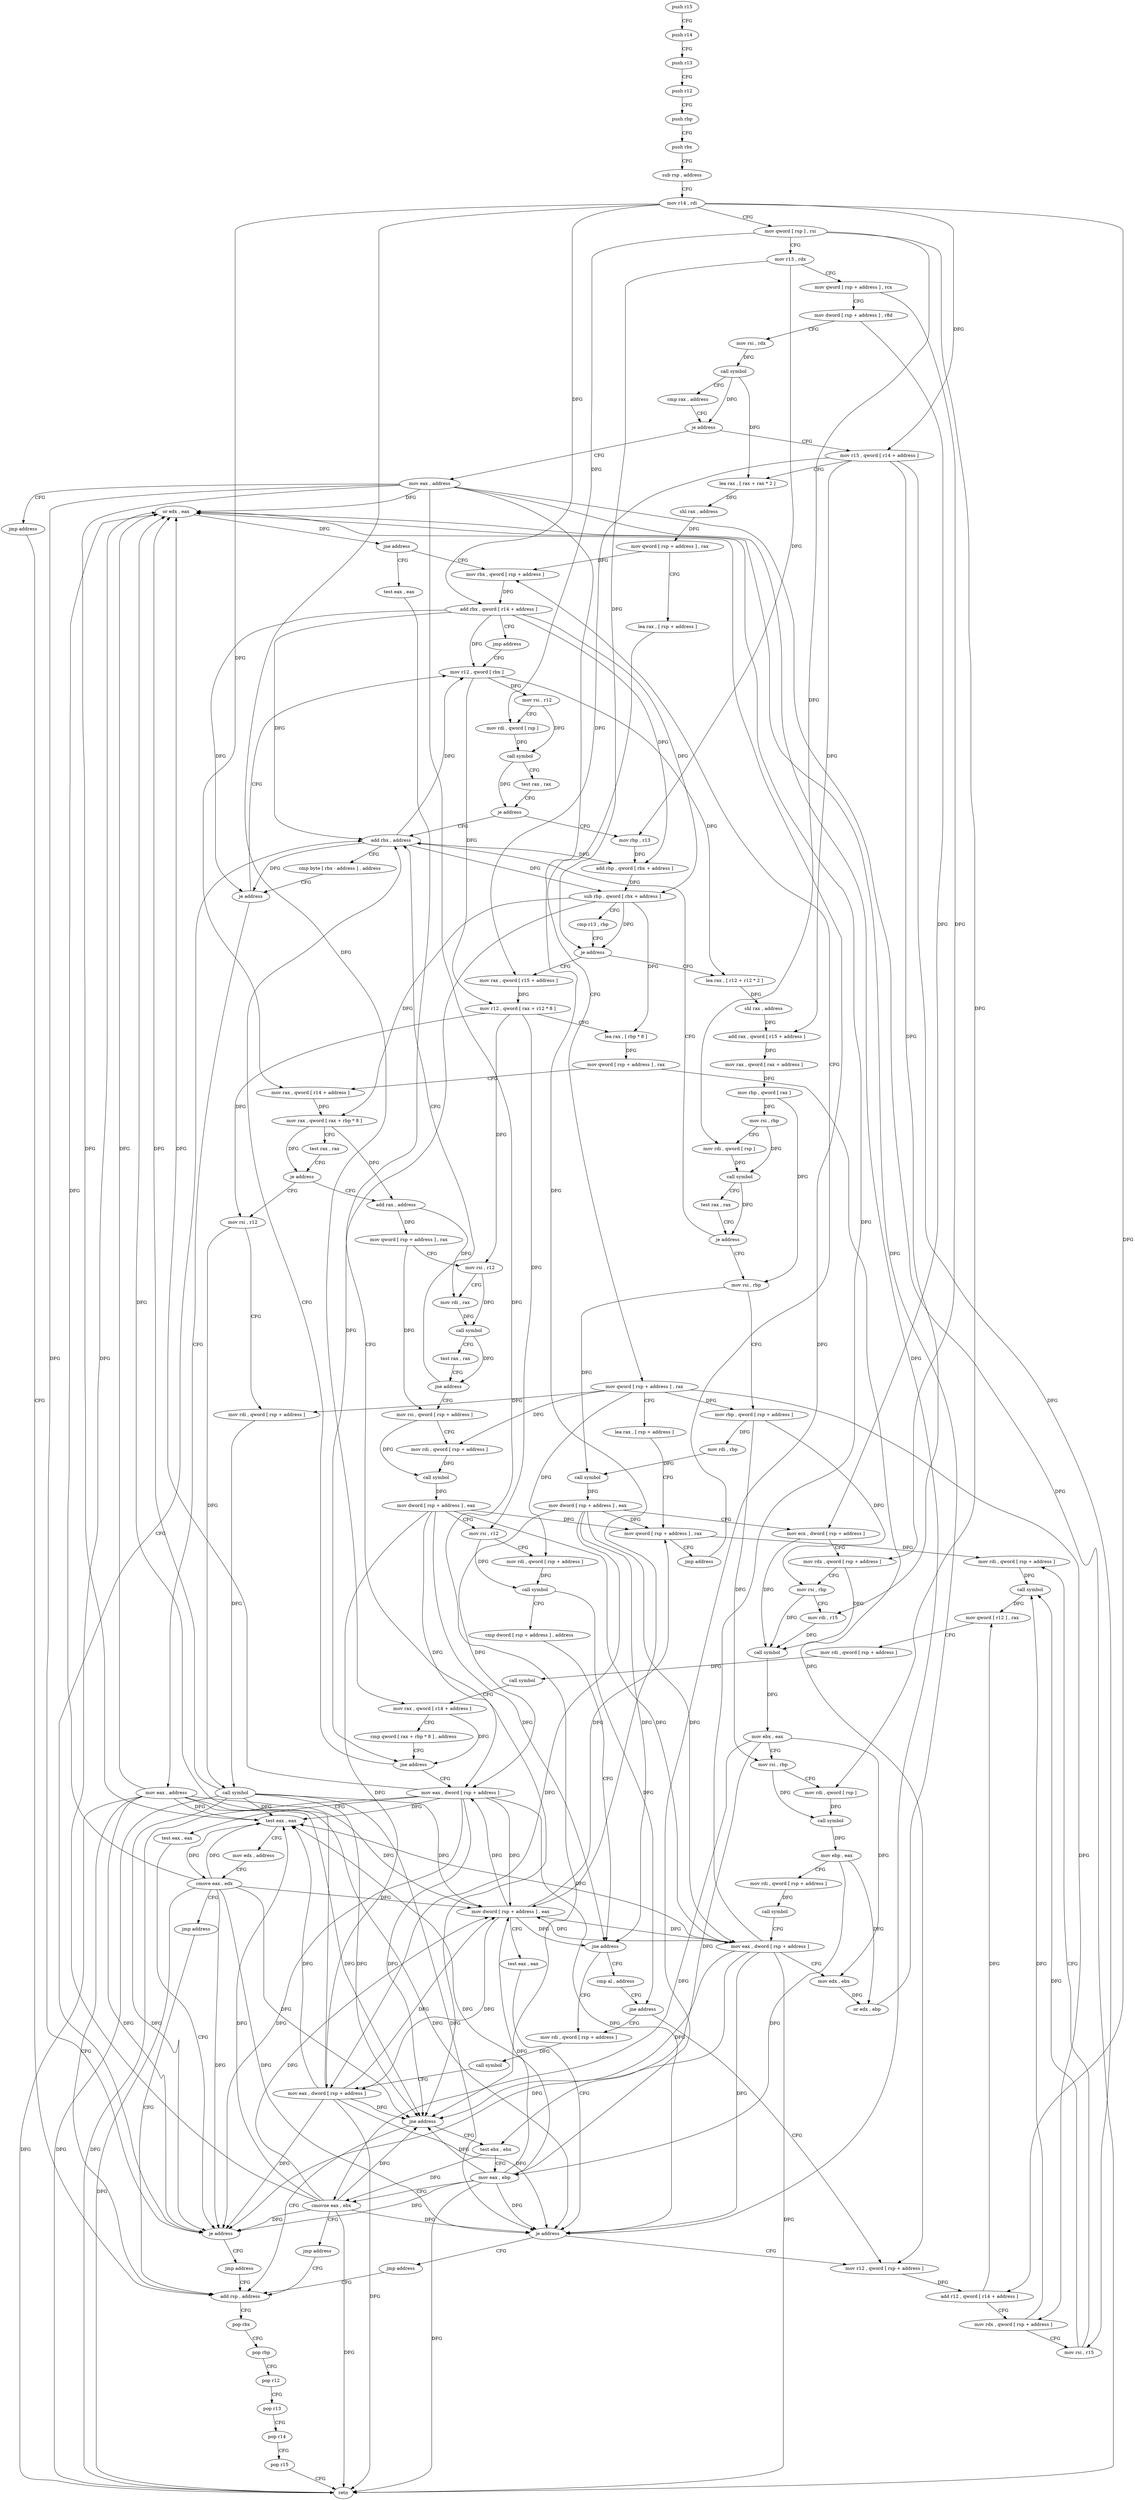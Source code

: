 digraph "func" {
"4257441" [label = "push r15" ]
"4257443" [label = "push r14" ]
"4257445" [label = "push r13" ]
"4257447" [label = "push r12" ]
"4257449" [label = "push rbp" ]
"4257450" [label = "push rbx" ]
"4257451" [label = "sub rsp , address" ]
"4257455" [label = "mov r14 , rdi" ]
"4257458" [label = "mov qword [ rsp ] , rsi" ]
"4257462" [label = "mov r13 , rdx" ]
"4257465" [label = "mov qword [ rsp + address ] , rcx" ]
"4257470" [label = "mov dword [ rsp + address ] , r8d" ]
"4257475" [label = "mov rsi , rdx" ]
"4257478" [label = "call symbol" ]
"4257483" [label = "cmp rax , address" ]
"4257487" [label = "je address" ]
"4258005" [label = "mov eax , address" ]
"4257493" [label = "mov r15 , qword [ r14 + address ]" ]
"4258010" [label = "jmp address" ]
"4257990" [label = "add rsp , address" ]
"4257500" [label = "lea rax , [ rax + rax * 2 ]" ]
"4257504" [label = "shl rax , address" ]
"4257508" [label = "mov qword [ rsp + address ] , rax" ]
"4257513" [label = "lea rax , [ rsp + address ]" ]
"4257518" [label = "mov qword [ rsp + address ] , rax" ]
"4257523" [label = "lea rax , [ rsp + address ]" ]
"4257528" [label = "mov qword [ rsp + address ] , rax" ]
"4257533" [label = "jmp address" ]
"4257902" [label = "mov rbx , qword [ rsp + address ]" ]
"4257994" [label = "pop rbx" ]
"4257995" [label = "pop rbp" ]
"4257996" [label = "pop r12" ]
"4257998" [label = "pop r13" ]
"4258000" [label = "pop r14" ]
"4258002" [label = "pop r15" ]
"4258004" [label = "retn" ]
"4257907" [label = "add rbx , qword [ r14 + address ]" ]
"4257914" [label = "jmp address" ]
"4257592" [label = "mov r12 , qword [ rbx ]" ]
"4257595" [label = "mov rsi , r12" ]
"4257598" [label = "mov rdi , qword [ rsp ]" ]
"4257602" [label = "call symbol" ]
"4257607" [label = "test rax , rax" ]
"4257610" [label = "je address" ]
"4257578" [label = "add rbx , address" ]
"4257612" [label = "mov rbp , r13" ]
"4257582" [label = "cmp byte [ rbx - address ] , address" ]
"4257586" [label = "je address" ]
"4257985" [label = "mov eax , address" ]
"4257615" [label = "add rbp , qword [ rbx + address ]" ]
"4257619" [label = "sub rbp , qword [ rbx + address ]" ]
"4257623" [label = "cmp r13 , rbp" ]
"4257626" [label = "je address" ]
"4257538" [label = "lea rax , [ r12 + r12 * 2 ]" ]
"4257628" [label = "mov rax , qword [ r15 + address ]" ]
"4257542" [label = "shl rax , address" ]
"4257546" [label = "add rax , qword [ r15 + address ]" ]
"4257550" [label = "mov rax , qword [ rax + address ]" ]
"4257554" [label = "mov rbp , qword [ rax ]" ]
"4257557" [label = "mov rsi , rbp" ]
"4257560" [label = "mov rdi , qword [ rsp ]" ]
"4257564" [label = "call symbol" ]
"4257569" [label = "test rax , rax" ]
"4257572" [label = "je address" ]
"4257824" [label = "mov rsi , rbp" ]
"4257632" [label = "mov r12 , qword [ rax + r12 * 8 ]" ]
"4257636" [label = "lea rax , [ rbp * 8 ]" ]
"4257644" [label = "mov qword [ rsp + address ] , rax" ]
"4257649" [label = "mov rax , qword [ r14 + address ]" ]
"4257656" [label = "mov rax , qword [ rax + rbp * 8 ]" ]
"4257660" [label = "test rax , rax" ]
"4257663" [label = "je address" ]
"4257958" [label = "mov rsi , r12" ]
"4257669" [label = "add rax , address" ]
"4257827" [label = "mov rbp , qword [ rsp + address ]" ]
"4257832" [label = "mov rdi , rbp" ]
"4257835" [label = "call symbol" ]
"4257840" [label = "mov dword [ rsp + address ] , eax" ]
"4257844" [label = "mov ecx , dword [ rsp + address ]" ]
"4257848" [label = "mov rdx , qword [ rsp + address ]" ]
"4257853" [label = "mov rsi , rbp" ]
"4257856" [label = "mov rdi , r15" ]
"4257859" [label = "call symbol" ]
"4257864" [label = "mov ebx , eax" ]
"4257866" [label = "mov rsi , rbp" ]
"4257869" [label = "mov rdi , qword [ rsp ]" ]
"4257873" [label = "call symbol" ]
"4257878" [label = "mov ebp , eax" ]
"4257880" [label = "mov rdi , qword [ rsp + address ]" ]
"4257885" [label = "call symbol" ]
"4257890" [label = "mov eax , dword [ rsp + address ]" ]
"4257894" [label = "mov edx , ebx" ]
"4257896" [label = "or edx , ebp" ]
"4257898" [label = "or edx , eax" ]
"4257900" [label = "jne address" ]
"4257919" [label = "test eax , eax" ]
"4257961" [label = "mov rdi , qword [ rsp + address ]" ]
"4257966" [label = "call symbol" ]
"4257971" [label = "mov dword [ rsp + address ] , eax" ]
"4257975" [label = "test eax , eax" ]
"4257977" [label = "je address" ]
"4257745" [label = "mov r12 , qword [ rsp + address ]" ]
"4257983" [label = "jmp address" ]
"4257673" [label = "mov qword [ rsp + address ] , rax" ]
"4257678" [label = "mov rsi , r12" ]
"4257681" [label = "mov rdi , rax" ]
"4257684" [label = "call symbol" ]
"4257689" [label = "test rax , rax" ]
"4257692" [label = "jne address" ]
"4257694" [label = "mov rsi , qword [ rsp + address ]" ]
"4257921" [label = "jne address" ]
"4257923" [label = "test ebx , ebx" ]
"4257750" [label = "add r12 , qword [ r14 + address ]" ]
"4257757" [label = "mov rdx , qword [ rsp + address ]" ]
"4257762" [label = "mov rsi , r15" ]
"4257765" [label = "mov rdi , qword [ rsp + address ]" ]
"4257770" [label = "call symbol" ]
"4257775" [label = "mov qword [ r12 ] , rax" ]
"4257779" [label = "mov rdi , qword [ rsp + address ]" ]
"4257784" [label = "call symbol" ]
"4257789" [label = "mov rax , qword [ r14 + address ]" ]
"4257796" [label = "cmp qword [ rax + rbp * 8 ] , address" ]
"4257801" [label = "jne address" ]
"4257807" [label = "mov eax , dword [ rsp + address ]" ]
"4257699" [label = "mov rdi , qword [ rsp + address ]" ]
"4257704" [label = "call symbol" ]
"4257709" [label = "mov dword [ rsp + address ] , eax" ]
"4257713" [label = "mov rsi , r12" ]
"4257716" [label = "mov rdi , qword [ rsp + address ]" ]
"4257721" [label = "call symbol" ]
"4257726" [label = "cmp dword [ rsp + address ] , address" ]
"4257731" [label = "jne address" ]
"4257932" [label = "mov rdi , qword [ rsp + address ]" ]
"4257737" [label = "cmp al , address" ]
"4257925" [label = "mov eax , ebp" ]
"4257927" [label = "cmovne eax , ebx" ]
"4257930" [label = "jmp address" ]
"4257811" [label = "test eax , eax" ]
"4257813" [label = "je address" ]
"4257819" [label = "jmp address" ]
"4257937" [label = "call symbol" ]
"4257942" [label = "mov eax , dword [ rsp + address ]" ]
"4257946" [label = "test eax , eax" ]
"4257948" [label = "mov edx , address" ]
"4257953" [label = "cmove eax , edx" ]
"4257956" [label = "jmp address" ]
"4257739" [label = "jne address" ]
"4257441" -> "4257443" [ label = "CFG" ]
"4257443" -> "4257445" [ label = "CFG" ]
"4257445" -> "4257447" [ label = "CFG" ]
"4257447" -> "4257449" [ label = "CFG" ]
"4257449" -> "4257450" [ label = "CFG" ]
"4257450" -> "4257451" [ label = "CFG" ]
"4257451" -> "4257455" [ label = "CFG" ]
"4257455" -> "4257458" [ label = "CFG" ]
"4257455" -> "4257493" [ label = "DFG" ]
"4257455" -> "4257907" [ label = "DFG" ]
"4257455" -> "4257649" [ label = "DFG" ]
"4257455" -> "4257750" [ label = "DFG" ]
"4257455" -> "4257789" [ label = "DFG" ]
"4257458" -> "4257462" [ label = "CFG" ]
"4257458" -> "4257598" [ label = "DFG" ]
"4257458" -> "4257560" [ label = "DFG" ]
"4257458" -> "4257869" [ label = "DFG" ]
"4257462" -> "4257465" [ label = "CFG" ]
"4257462" -> "4257612" [ label = "DFG" ]
"4257462" -> "4257626" [ label = "DFG" ]
"4257465" -> "4257470" [ label = "CFG" ]
"4257465" -> "4257848" [ label = "DFG" ]
"4257470" -> "4257475" [ label = "CFG" ]
"4257470" -> "4257844" [ label = "DFG" ]
"4257475" -> "4257478" [ label = "DFG" ]
"4257478" -> "4257483" [ label = "CFG" ]
"4257478" -> "4257487" [ label = "DFG" ]
"4257478" -> "4257500" [ label = "DFG" ]
"4257483" -> "4257487" [ label = "CFG" ]
"4257487" -> "4258005" [ label = "CFG" ]
"4257487" -> "4257493" [ label = "CFG" ]
"4258005" -> "4258010" [ label = "CFG" ]
"4258005" -> "4258004" [ label = "DFG" ]
"4258005" -> "4257898" [ label = "DFG" ]
"4258005" -> "4257971" [ label = "DFG" ]
"4258005" -> "4257977" [ label = "DFG" ]
"4258005" -> "4257921" [ label = "DFG" ]
"4258005" -> "4257813" [ label = "DFG" ]
"4258005" -> "4257946" [ label = "DFG" ]
"4257493" -> "4257500" [ label = "CFG" ]
"4257493" -> "4257546" [ label = "DFG" ]
"4257493" -> "4257628" [ label = "DFG" ]
"4257493" -> "4257856" [ label = "DFG" ]
"4257493" -> "4257762" [ label = "DFG" ]
"4258010" -> "4257990" [ label = "CFG" ]
"4257990" -> "4257994" [ label = "CFG" ]
"4257500" -> "4257504" [ label = "DFG" ]
"4257504" -> "4257508" [ label = "DFG" ]
"4257508" -> "4257513" [ label = "CFG" ]
"4257508" -> "4257902" [ label = "DFG" ]
"4257513" -> "4257518" [ label = "CFG" ]
"4257518" -> "4257523" [ label = "CFG" ]
"4257518" -> "4257827" [ label = "DFG" ]
"4257518" -> "4257961" [ label = "DFG" ]
"4257518" -> "4257757" [ label = "DFG" ]
"4257518" -> "4257699" [ label = "DFG" ]
"4257518" -> "4257716" [ label = "DFG" ]
"4257523" -> "4257528" [ label = "CFG" ]
"4257528" -> "4257533" [ label = "CFG" ]
"4257528" -> "4257765" [ label = "DFG" ]
"4257533" -> "4257902" [ label = "CFG" ]
"4257902" -> "4257907" [ label = "DFG" ]
"4257994" -> "4257995" [ label = "CFG" ]
"4257995" -> "4257996" [ label = "CFG" ]
"4257996" -> "4257998" [ label = "CFG" ]
"4257998" -> "4258000" [ label = "CFG" ]
"4258000" -> "4258002" [ label = "CFG" ]
"4258002" -> "4258004" [ label = "CFG" ]
"4257907" -> "4257914" [ label = "CFG" ]
"4257907" -> "4257592" [ label = "DFG" ]
"4257907" -> "4257578" [ label = "DFG" ]
"4257907" -> "4257586" [ label = "DFG" ]
"4257907" -> "4257615" [ label = "DFG" ]
"4257907" -> "4257619" [ label = "DFG" ]
"4257914" -> "4257592" [ label = "CFG" ]
"4257592" -> "4257595" [ label = "DFG" ]
"4257592" -> "4257538" [ label = "DFG" ]
"4257592" -> "4257632" [ label = "DFG" ]
"4257595" -> "4257598" [ label = "CFG" ]
"4257595" -> "4257602" [ label = "DFG" ]
"4257598" -> "4257602" [ label = "DFG" ]
"4257602" -> "4257607" [ label = "CFG" ]
"4257602" -> "4257610" [ label = "DFG" ]
"4257607" -> "4257610" [ label = "CFG" ]
"4257610" -> "4257578" [ label = "CFG" ]
"4257610" -> "4257612" [ label = "CFG" ]
"4257578" -> "4257582" [ label = "CFG" ]
"4257578" -> "4257592" [ label = "DFG" ]
"4257578" -> "4257586" [ label = "DFG" ]
"4257578" -> "4257615" [ label = "DFG" ]
"4257578" -> "4257619" [ label = "DFG" ]
"4257612" -> "4257615" [ label = "DFG" ]
"4257582" -> "4257586" [ label = "CFG" ]
"4257586" -> "4257985" [ label = "CFG" ]
"4257586" -> "4257592" [ label = "CFG" ]
"4257985" -> "4257990" [ label = "CFG" ]
"4257985" -> "4258004" [ label = "DFG" ]
"4257985" -> "4257898" [ label = "DFG" ]
"4257985" -> "4257971" [ label = "DFG" ]
"4257985" -> "4257977" [ label = "DFG" ]
"4257985" -> "4257921" [ label = "DFG" ]
"4257985" -> "4257813" [ label = "DFG" ]
"4257985" -> "4257946" [ label = "DFG" ]
"4257615" -> "4257619" [ label = "DFG" ]
"4257619" -> "4257623" [ label = "CFG" ]
"4257619" -> "4257626" [ label = "DFG" ]
"4257619" -> "4257636" [ label = "DFG" ]
"4257619" -> "4257656" [ label = "DFG" ]
"4257619" -> "4257801" [ label = "DFG" ]
"4257623" -> "4257626" [ label = "CFG" ]
"4257626" -> "4257538" [ label = "CFG" ]
"4257626" -> "4257628" [ label = "CFG" ]
"4257538" -> "4257542" [ label = "DFG" ]
"4257628" -> "4257632" [ label = "DFG" ]
"4257542" -> "4257546" [ label = "DFG" ]
"4257546" -> "4257550" [ label = "DFG" ]
"4257550" -> "4257554" [ label = "DFG" ]
"4257554" -> "4257557" [ label = "DFG" ]
"4257554" -> "4257824" [ label = "DFG" ]
"4257557" -> "4257560" [ label = "CFG" ]
"4257557" -> "4257564" [ label = "DFG" ]
"4257560" -> "4257564" [ label = "DFG" ]
"4257564" -> "4257569" [ label = "CFG" ]
"4257564" -> "4257572" [ label = "DFG" ]
"4257569" -> "4257572" [ label = "CFG" ]
"4257572" -> "4257824" [ label = "CFG" ]
"4257572" -> "4257578" [ label = "CFG" ]
"4257824" -> "4257827" [ label = "CFG" ]
"4257824" -> "4257835" [ label = "DFG" ]
"4257632" -> "4257636" [ label = "CFG" ]
"4257632" -> "4257958" [ label = "DFG" ]
"4257632" -> "4257678" [ label = "DFG" ]
"4257632" -> "4257713" [ label = "DFG" ]
"4257636" -> "4257644" [ label = "DFG" ]
"4257644" -> "4257649" [ label = "CFG" ]
"4257644" -> "4257745" [ label = "DFG" ]
"4257649" -> "4257656" [ label = "DFG" ]
"4257656" -> "4257660" [ label = "CFG" ]
"4257656" -> "4257663" [ label = "DFG" ]
"4257656" -> "4257669" [ label = "DFG" ]
"4257660" -> "4257663" [ label = "CFG" ]
"4257663" -> "4257958" [ label = "CFG" ]
"4257663" -> "4257669" [ label = "CFG" ]
"4257958" -> "4257961" [ label = "CFG" ]
"4257958" -> "4257966" [ label = "DFG" ]
"4257669" -> "4257673" [ label = "DFG" ]
"4257669" -> "4257681" [ label = "DFG" ]
"4257827" -> "4257832" [ label = "DFG" ]
"4257827" -> "4257853" [ label = "DFG" ]
"4257827" -> "4257866" [ label = "DFG" ]
"4257832" -> "4257835" [ label = "DFG" ]
"4257835" -> "4257840" [ label = "DFG" ]
"4257840" -> "4257844" [ label = "CFG" ]
"4257840" -> "4257528" [ label = "DFG" ]
"4257840" -> "4257890" [ label = "DFG" ]
"4257840" -> "4257731" [ label = "DFG" ]
"4257840" -> "4257807" [ label = "DFG" ]
"4257840" -> "4257942" [ label = "DFG" ]
"4257844" -> "4257848" [ label = "CFG" ]
"4257844" -> "4257859" [ label = "DFG" ]
"4257848" -> "4257853" [ label = "CFG" ]
"4257848" -> "4257859" [ label = "DFG" ]
"4257853" -> "4257856" [ label = "CFG" ]
"4257853" -> "4257859" [ label = "DFG" ]
"4257856" -> "4257859" [ label = "DFG" ]
"4257859" -> "4257864" [ label = "DFG" ]
"4257864" -> "4257866" [ label = "CFG" ]
"4257864" -> "4257894" [ label = "DFG" ]
"4257864" -> "4257923" [ label = "DFG" ]
"4257864" -> "4257927" [ label = "DFG" ]
"4257866" -> "4257869" [ label = "CFG" ]
"4257866" -> "4257873" [ label = "DFG" ]
"4257869" -> "4257873" [ label = "DFG" ]
"4257873" -> "4257878" [ label = "DFG" ]
"4257878" -> "4257880" [ label = "CFG" ]
"4257878" -> "4257896" [ label = "DFG" ]
"4257878" -> "4257925" [ label = "DFG" ]
"4257880" -> "4257885" [ label = "DFG" ]
"4257885" -> "4257890" [ label = "CFG" ]
"4257890" -> "4257894" [ label = "CFG" ]
"4257890" -> "4258004" [ label = "DFG" ]
"4257890" -> "4257898" [ label = "DFG" ]
"4257890" -> "4257971" [ label = "DFG" ]
"4257890" -> "4257977" [ label = "DFG" ]
"4257890" -> "4257921" [ label = "DFG" ]
"4257890" -> "4257813" [ label = "DFG" ]
"4257890" -> "4257946" [ label = "DFG" ]
"4257894" -> "4257896" [ label = "DFG" ]
"4257896" -> "4257898" [ label = "DFG" ]
"4257898" -> "4257900" [ label = "DFG" ]
"4257900" -> "4257919" [ label = "CFG" ]
"4257900" -> "4257902" [ label = "CFG" ]
"4257919" -> "4257921" [ label = "CFG" ]
"4257961" -> "4257966" [ label = "DFG" ]
"4257966" -> "4257971" [ label = "DFG" ]
"4257966" -> "4257898" [ label = "DFG" ]
"4257966" -> "4258004" [ label = "DFG" ]
"4257966" -> "4257977" [ label = "DFG" ]
"4257966" -> "4257921" [ label = "DFG" ]
"4257966" -> "4257813" [ label = "DFG" ]
"4257966" -> "4257946" [ label = "DFG" ]
"4257971" -> "4257975" [ label = "CFG" ]
"4257971" -> "4257528" [ label = "DFG" ]
"4257971" -> "4257890" [ label = "DFG" ]
"4257971" -> "4257731" [ label = "DFG" ]
"4257971" -> "4257807" [ label = "DFG" ]
"4257971" -> "4257942" [ label = "DFG" ]
"4257975" -> "4257977" [ label = "CFG" ]
"4257977" -> "4257745" [ label = "CFG" ]
"4257977" -> "4257983" [ label = "CFG" ]
"4257745" -> "4257750" [ label = "DFG" ]
"4257983" -> "4257990" [ label = "CFG" ]
"4257673" -> "4257678" [ label = "CFG" ]
"4257673" -> "4257694" [ label = "DFG" ]
"4257678" -> "4257681" [ label = "CFG" ]
"4257678" -> "4257684" [ label = "DFG" ]
"4257681" -> "4257684" [ label = "DFG" ]
"4257684" -> "4257689" [ label = "CFG" ]
"4257684" -> "4257692" [ label = "DFG" ]
"4257689" -> "4257692" [ label = "CFG" ]
"4257692" -> "4257578" [ label = "CFG" ]
"4257692" -> "4257694" [ label = "CFG" ]
"4257694" -> "4257699" [ label = "CFG" ]
"4257694" -> "4257704" [ label = "DFG" ]
"4257921" -> "4257990" [ label = "CFG" ]
"4257921" -> "4257923" [ label = "CFG" ]
"4257923" -> "4257925" [ label = "CFG" ]
"4257923" -> "4257927" [ label = "DFG" ]
"4257750" -> "4257757" [ label = "CFG" ]
"4257750" -> "4257775" [ label = "DFG" ]
"4257757" -> "4257762" [ label = "CFG" ]
"4257757" -> "4257770" [ label = "DFG" ]
"4257762" -> "4257765" [ label = "CFG" ]
"4257762" -> "4257770" [ label = "DFG" ]
"4257765" -> "4257770" [ label = "DFG" ]
"4257770" -> "4257775" [ label = "DFG" ]
"4257775" -> "4257779" [ label = "CFG" ]
"4257779" -> "4257784" [ label = "DFG" ]
"4257784" -> "4257789" [ label = "CFG" ]
"4257789" -> "4257796" [ label = "CFG" ]
"4257789" -> "4257801" [ label = "DFG" ]
"4257796" -> "4257801" [ label = "CFG" ]
"4257801" -> "4257578" [ label = "CFG" ]
"4257801" -> "4257807" [ label = "CFG" ]
"4257807" -> "4257811" [ label = "CFG" ]
"4257807" -> "4257898" [ label = "DFG" ]
"4257807" -> "4257971" [ label = "DFG" ]
"4257807" -> "4257977" [ label = "DFG" ]
"4257807" -> "4257921" [ label = "DFG" ]
"4257807" -> "4258004" [ label = "DFG" ]
"4257807" -> "4257813" [ label = "DFG" ]
"4257807" -> "4257946" [ label = "DFG" ]
"4257699" -> "4257704" [ label = "DFG" ]
"4257704" -> "4257709" [ label = "DFG" ]
"4257709" -> "4257713" [ label = "CFG" ]
"4257709" -> "4257528" [ label = "DFG" ]
"4257709" -> "4257890" [ label = "DFG" ]
"4257709" -> "4257731" [ label = "DFG" ]
"4257709" -> "4257807" [ label = "DFG" ]
"4257709" -> "4257942" [ label = "DFG" ]
"4257713" -> "4257716" [ label = "CFG" ]
"4257713" -> "4257721" [ label = "DFG" ]
"4257716" -> "4257721" [ label = "DFG" ]
"4257721" -> "4257726" [ label = "CFG" ]
"4257721" -> "4257739" [ label = "DFG" ]
"4257726" -> "4257731" [ label = "CFG" ]
"4257731" -> "4257932" [ label = "CFG" ]
"4257731" -> "4257737" [ label = "CFG" ]
"4257932" -> "4257937" [ label = "DFG" ]
"4257737" -> "4257739" [ label = "CFG" ]
"4257925" -> "4257927" [ label = "CFG" ]
"4257925" -> "4257898" [ label = "DFG" ]
"4257925" -> "4257971" [ label = "DFG" ]
"4257925" -> "4257977" [ label = "DFG" ]
"4257925" -> "4257921" [ label = "DFG" ]
"4257925" -> "4258004" [ label = "DFG" ]
"4257925" -> "4257813" [ label = "DFG" ]
"4257925" -> "4257946" [ label = "DFG" ]
"4257927" -> "4257930" [ label = "CFG" ]
"4257927" -> "4257898" [ label = "DFG" ]
"4257927" -> "4257971" [ label = "DFG" ]
"4257927" -> "4257977" [ label = "DFG" ]
"4257927" -> "4257921" [ label = "DFG" ]
"4257927" -> "4257813" [ label = "DFG" ]
"4257927" -> "4257946" [ label = "DFG" ]
"4257927" -> "4258004" [ label = "DFG" ]
"4257930" -> "4257990" [ label = "CFG" ]
"4257811" -> "4257813" [ label = "CFG" ]
"4257813" -> "4257578" [ label = "CFG" ]
"4257813" -> "4257819" [ label = "CFG" ]
"4257819" -> "4257990" [ label = "CFG" ]
"4257937" -> "4257942" [ label = "CFG" ]
"4257942" -> "4257946" [ label = "DFG" ]
"4257942" -> "4257898" [ label = "DFG" ]
"4257942" -> "4257971" [ label = "DFG" ]
"4257942" -> "4257977" [ label = "DFG" ]
"4257942" -> "4257921" [ label = "DFG" ]
"4257942" -> "4257813" [ label = "DFG" ]
"4257942" -> "4258004" [ label = "DFG" ]
"4257946" -> "4257948" [ label = "CFG" ]
"4257946" -> "4257953" [ label = "DFG" ]
"4257948" -> "4257953" [ label = "CFG" ]
"4257953" -> "4257956" [ label = "CFG" ]
"4257953" -> "4257898" [ label = "DFG" ]
"4257953" -> "4257971" [ label = "DFG" ]
"4257953" -> "4257977" [ label = "DFG" ]
"4257953" -> "4257921" [ label = "DFG" ]
"4257953" -> "4257813" [ label = "DFG" ]
"4257953" -> "4257946" [ label = "DFG" ]
"4257953" -> "4258004" [ label = "DFG" ]
"4257956" -> "4257990" [ label = "CFG" ]
"4257739" -> "4257932" [ label = "CFG" ]
"4257739" -> "4257745" [ label = "CFG" ]
}
